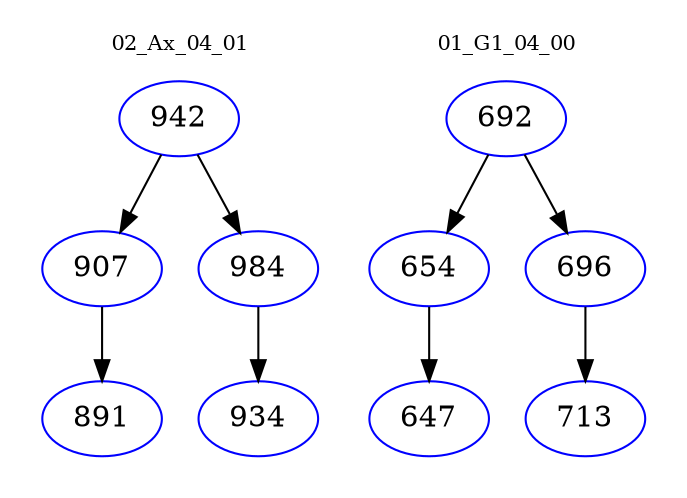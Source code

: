 digraph{
subgraph cluster_0 {
color = white
label = "02_Ax_04_01";
fontsize=10;
T0_942 [label="942", color="blue"]
T0_942 -> T0_907 [color="black"]
T0_907 [label="907", color="blue"]
T0_907 -> T0_891 [color="black"]
T0_891 [label="891", color="blue"]
T0_942 -> T0_984 [color="black"]
T0_984 [label="984", color="blue"]
T0_984 -> T0_934 [color="black"]
T0_934 [label="934", color="blue"]
}
subgraph cluster_1 {
color = white
label = "01_G1_04_00";
fontsize=10;
T1_692 [label="692", color="blue"]
T1_692 -> T1_654 [color="black"]
T1_654 [label="654", color="blue"]
T1_654 -> T1_647 [color="black"]
T1_647 [label="647", color="blue"]
T1_692 -> T1_696 [color="black"]
T1_696 [label="696", color="blue"]
T1_696 -> T1_713 [color="black"]
T1_713 [label="713", color="blue"]
}
}
